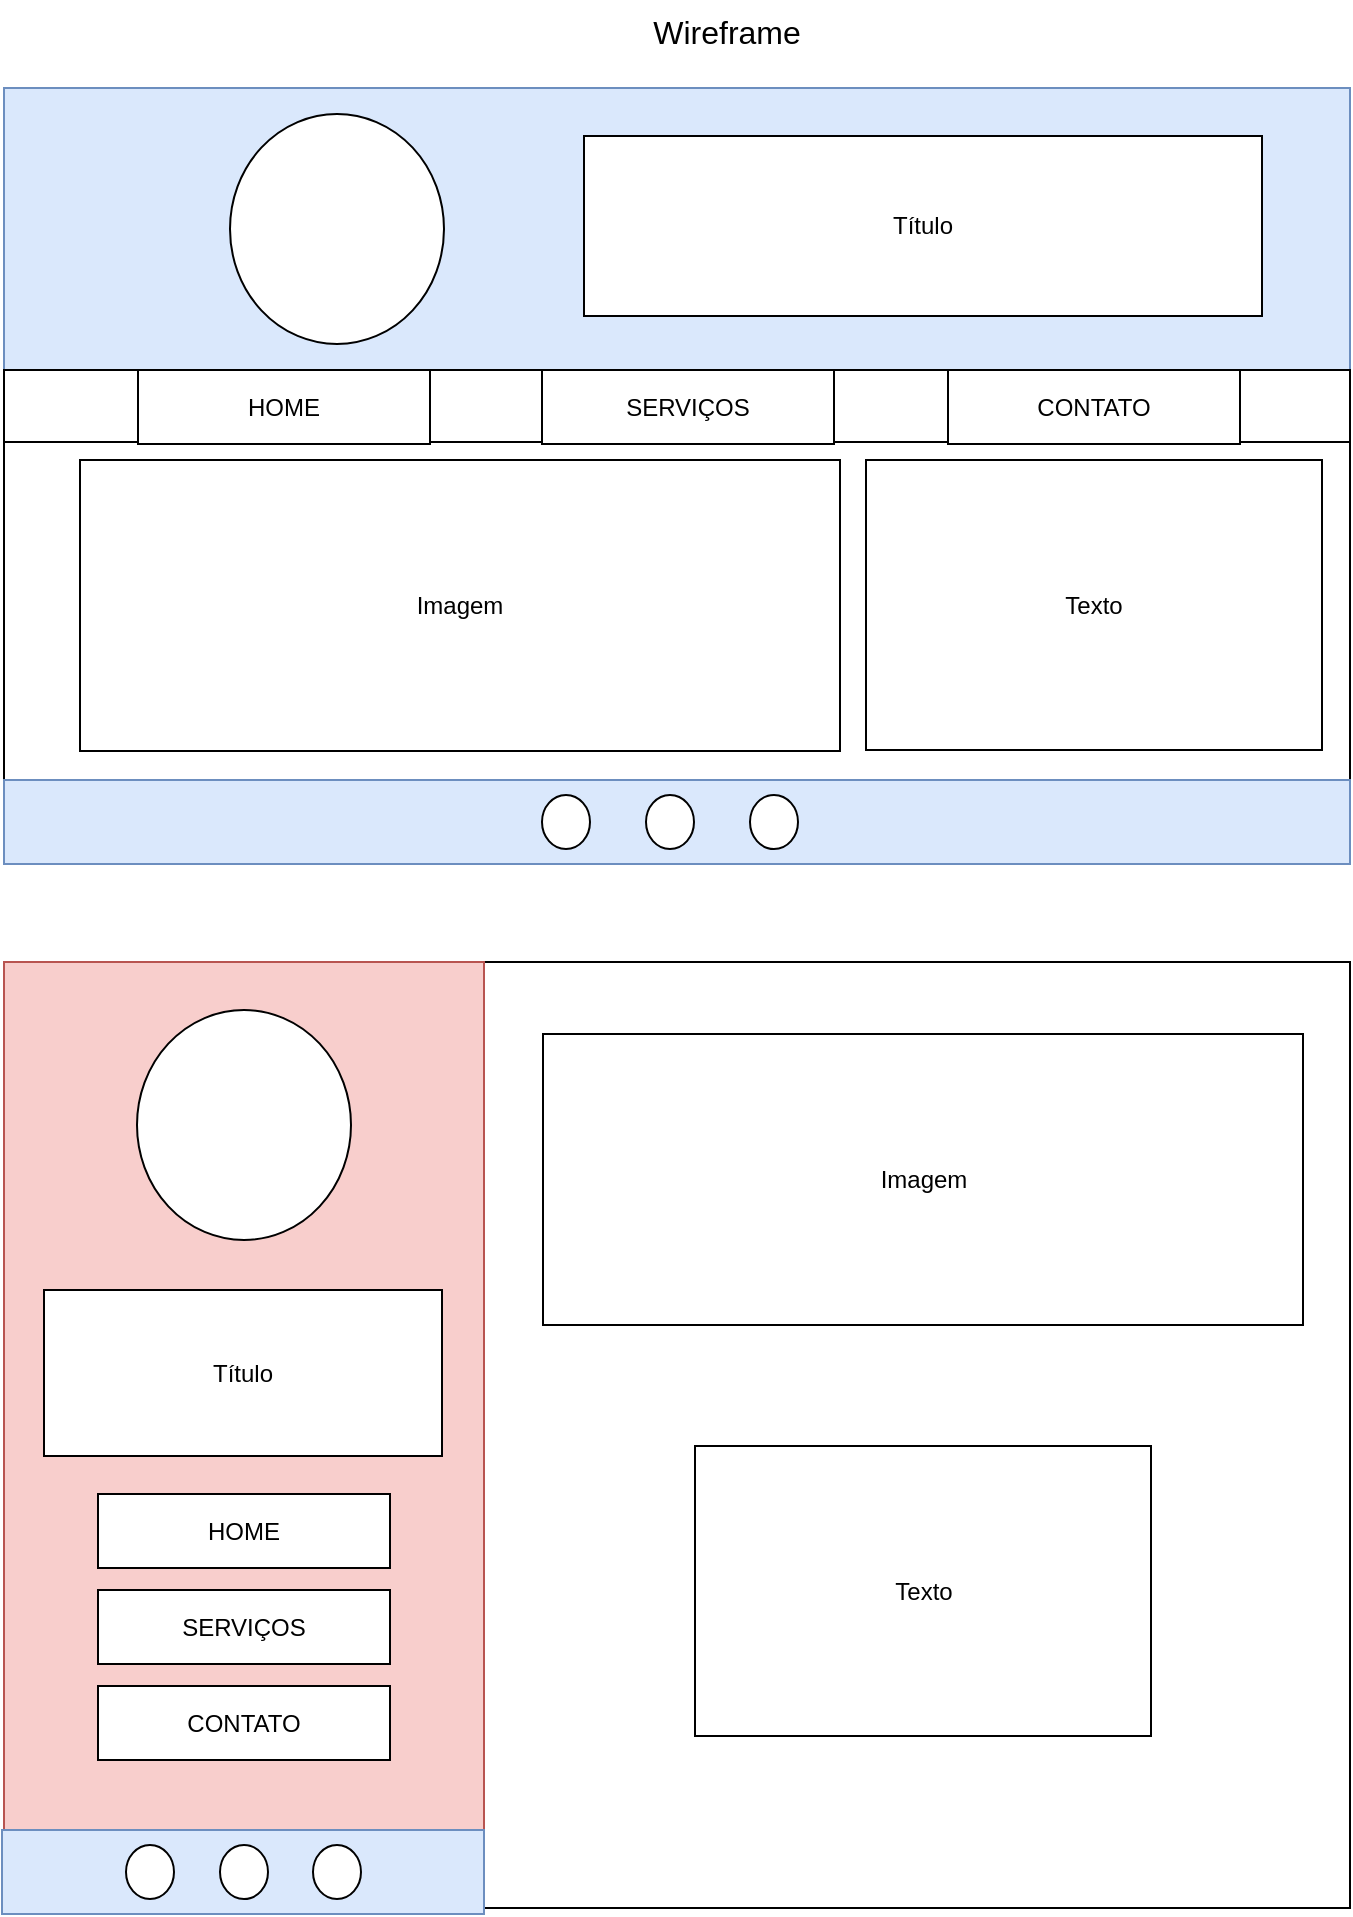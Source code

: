 <mxfile version="24.0.5" type="device">
  <diagram name="Página-1" id="Sw8_01wQ5W-QBxvzoo6_">
    <mxGraphModel dx="1233" dy="978" grid="0" gridSize="10" guides="1" tooltips="1" connect="1" arrows="1" fold="1" page="0" pageScale="1" pageWidth="827" pageHeight="1169" math="0" shadow="0">
      <root>
        <mxCell id="0" />
        <mxCell id="1" parent="0" />
        <mxCell id="ptDYmDYAt3wAJq8akYg1-1" value="" style="rounded=0;whiteSpace=wrap;html=1;" vertex="1" parent="1">
          <mxGeometry x="-233" y="-18" width="672" height="386" as="geometry" />
        </mxCell>
        <mxCell id="ptDYmDYAt3wAJq8akYg1-2" value="Header" style="rounded=0;whiteSpace=wrap;html=1;fillColor=#dae8fc;strokeColor=#6c8ebf;" vertex="1" parent="1">
          <mxGeometry x="-233" y="-18" width="673" height="141" as="geometry" />
        </mxCell>
        <mxCell id="ptDYmDYAt3wAJq8akYg1-3" value="" style="ellipse;whiteSpace=wrap;html=1;" vertex="1" parent="1">
          <mxGeometry x="-120" y="-5" width="107" height="115" as="geometry" />
        </mxCell>
        <mxCell id="ptDYmDYAt3wAJq8akYg1-4" value="Título" style="rounded=0;whiteSpace=wrap;html=1;" vertex="1" parent="1">
          <mxGeometry x="57" y="6" width="339" height="90" as="geometry" />
        </mxCell>
        <mxCell id="ptDYmDYAt3wAJq8akYg1-5" value="Principal" style="rounded=0;whiteSpace=wrap;html=1;" vertex="1" parent="1">
          <mxGeometry x="-233" y="123" width="673" height="205" as="geometry" />
        </mxCell>
        <mxCell id="ptDYmDYAt3wAJq8akYg1-6" value="Imagem" style="rounded=0;whiteSpace=wrap;html=1;" vertex="1" parent="1">
          <mxGeometry x="-195" y="168" width="380" height="145.5" as="geometry" />
        </mxCell>
        <mxCell id="ptDYmDYAt3wAJq8akYg1-7" value="Texto" style="rounded=0;whiteSpace=wrap;html=1;" vertex="1" parent="1">
          <mxGeometry x="198" y="168" width="228" height="145" as="geometry" />
        </mxCell>
        <mxCell id="ptDYmDYAt3wAJq8akYg1-8" value="" style="rounded=0;whiteSpace=wrap;html=1;fillColor=#dae8fc;strokeColor=#6c8ebf;" vertex="1" parent="1">
          <mxGeometry x="-233" y="328" width="673" height="42" as="geometry" />
        </mxCell>
        <mxCell id="ptDYmDYAt3wAJq8akYg1-9" value="" style="ellipse;whiteSpace=wrap;html=1;" vertex="1" parent="1">
          <mxGeometry x="36" y="335.5" width="24" height="27" as="geometry" />
        </mxCell>
        <mxCell id="ptDYmDYAt3wAJq8akYg1-10" value="" style="ellipse;whiteSpace=wrap;html=1;" vertex="1" parent="1">
          <mxGeometry x="88" y="335.5" width="24" height="27" as="geometry" />
        </mxCell>
        <mxCell id="ptDYmDYAt3wAJq8akYg1-11" value="" style="ellipse;whiteSpace=wrap;html=1;" vertex="1" parent="1">
          <mxGeometry x="140" y="335.5" width="24" height="27" as="geometry" />
        </mxCell>
        <mxCell id="ptDYmDYAt3wAJq8akYg1-12" value="Wireframe" style="text;html=1;align=center;verticalAlign=middle;resizable=0;points=[];autosize=1;strokeColor=none;fillColor=none;fontSize=16;" vertex="1" parent="1">
          <mxGeometry x="82" y="-62" width="92" height="31" as="geometry" />
        </mxCell>
        <mxCell id="ptDYmDYAt3wAJq8akYg1-13" value="Menu" style="rounded=0;whiteSpace=wrap;html=1;" vertex="1" parent="1">
          <mxGeometry x="-233" y="123" width="673" height="36" as="geometry" />
        </mxCell>
        <mxCell id="ptDYmDYAt3wAJq8akYg1-14" value="HOME" style="rounded=0;whiteSpace=wrap;html=1;" vertex="1" parent="1">
          <mxGeometry x="-166" y="123" width="146" height="37" as="geometry" />
        </mxCell>
        <mxCell id="ptDYmDYAt3wAJq8akYg1-15" value="SERVIÇOS" style="rounded=0;whiteSpace=wrap;html=1;" vertex="1" parent="1">
          <mxGeometry x="36" y="123" width="146" height="37" as="geometry" />
        </mxCell>
        <mxCell id="ptDYmDYAt3wAJq8akYg1-16" value="CONTATO" style="rounded=0;whiteSpace=wrap;html=1;" vertex="1" parent="1">
          <mxGeometry x="239" y="123" width="146" height="37" as="geometry" />
        </mxCell>
        <mxCell id="ptDYmDYAt3wAJq8akYg1-17" value="" style="rounded=0;whiteSpace=wrap;html=1;" vertex="1" parent="1">
          <mxGeometry x="-233" y="419" width="673" height="473" as="geometry" />
        </mxCell>
        <mxCell id="ptDYmDYAt3wAJq8akYg1-18" value="" style="rounded=0;whiteSpace=wrap;html=1;fillColor=#f8cecc;strokeColor=#b85450;" vertex="1" parent="1">
          <mxGeometry x="-233" y="419" width="240" height="472" as="geometry" />
        </mxCell>
        <mxCell id="ptDYmDYAt3wAJq8akYg1-19" value="" style="ellipse;whiteSpace=wrap;html=1;" vertex="1" parent="1">
          <mxGeometry x="-166.5" y="443" width="107" height="115" as="geometry" />
        </mxCell>
        <mxCell id="ptDYmDYAt3wAJq8akYg1-20" value="Título" style="rounded=0;whiteSpace=wrap;html=1;" vertex="1" parent="1">
          <mxGeometry x="-213" y="583" width="199" height="83" as="geometry" />
        </mxCell>
        <mxCell id="ptDYmDYAt3wAJq8akYg1-21" value="HOME" style="rounded=0;whiteSpace=wrap;html=1;" vertex="1" parent="1">
          <mxGeometry x="-186" y="685" width="146" height="37" as="geometry" />
        </mxCell>
        <mxCell id="ptDYmDYAt3wAJq8akYg1-22" value="SERVIÇOS" style="rounded=0;whiteSpace=wrap;html=1;" vertex="1" parent="1">
          <mxGeometry x="-186" y="733" width="146" height="37" as="geometry" />
        </mxCell>
        <mxCell id="ptDYmDYAt3wAJq8akYg1-23" value="CONTATO" style="rounded=0;whiteSpace=wrap;html=1;" vertex="1" parent="1">
          <mxGeometry x="-186" y="781" width="146" height="37" as="geometry" />
        </mxCell>
        <mxCell id="ptDYmDYAt3wAJq8akYg1-24" value="" style="rounded=0;whiteSpace=wrap;html=1;fillColor=#dae8fc;strokeColor=#6c8ebf;" vertex="1" parent="1">
          <mxGeometry x="-234" y="853" width="241" height="42" as="geometry" />
        </mxCell>
        <mxCell id="ptDYmDYAt3wAJq8akYg1-25" value="" style="ellipse;whiteSpace=wrap;html=1;" vertex="1" parent="1">
          <mxGeometry x="-172" y="860.5" width="24" height="27" as="geometry" />
        </mxCell>
        <mxCell id="ptDYmDYAt3wAJq8akYg1-26" value="" style="ellipse;whiteSpace=wrap;html=1;" vertex="1" parent="1">
          <mxGeometry x="-125" y="860.5" width="24" height="27" as="geometry" />
        </mxCell>
        <mxCell id="ptDYmDYAt3wAJq8akYg1-27" value="" style="ellipse;whiteSpace=wrap;html=1;" vertex="1" parent="1">
          <mxGeometry x="-78.5" y="860.5" width="24" height="27" as="geometry" />
        </mxCell>
        <mxCell id="ptDYmDYAt3wAJq8akYg1-28" value="Imagem" style="rounded=0;whiteSpace=wrap;html=1;" vertex="1" parent="1">
          <mxGeometry x="36.5" y="455" width="380" height="145.5" as="geometry" />
        </mxCell>
        <mxCell id="ptDYmDYAt3wAJq8akYg1-29" value="Texto" style="rounded=0;whiteSpace=wrap;html=1;" vertex="1" parent="1">
          <mxGeometry x="112.5" y="661" width="228" height="145" as="geometry" />
        </mxCell>
      </root>
    </mxGraphModel>
  </diagram>
</mxfile>
